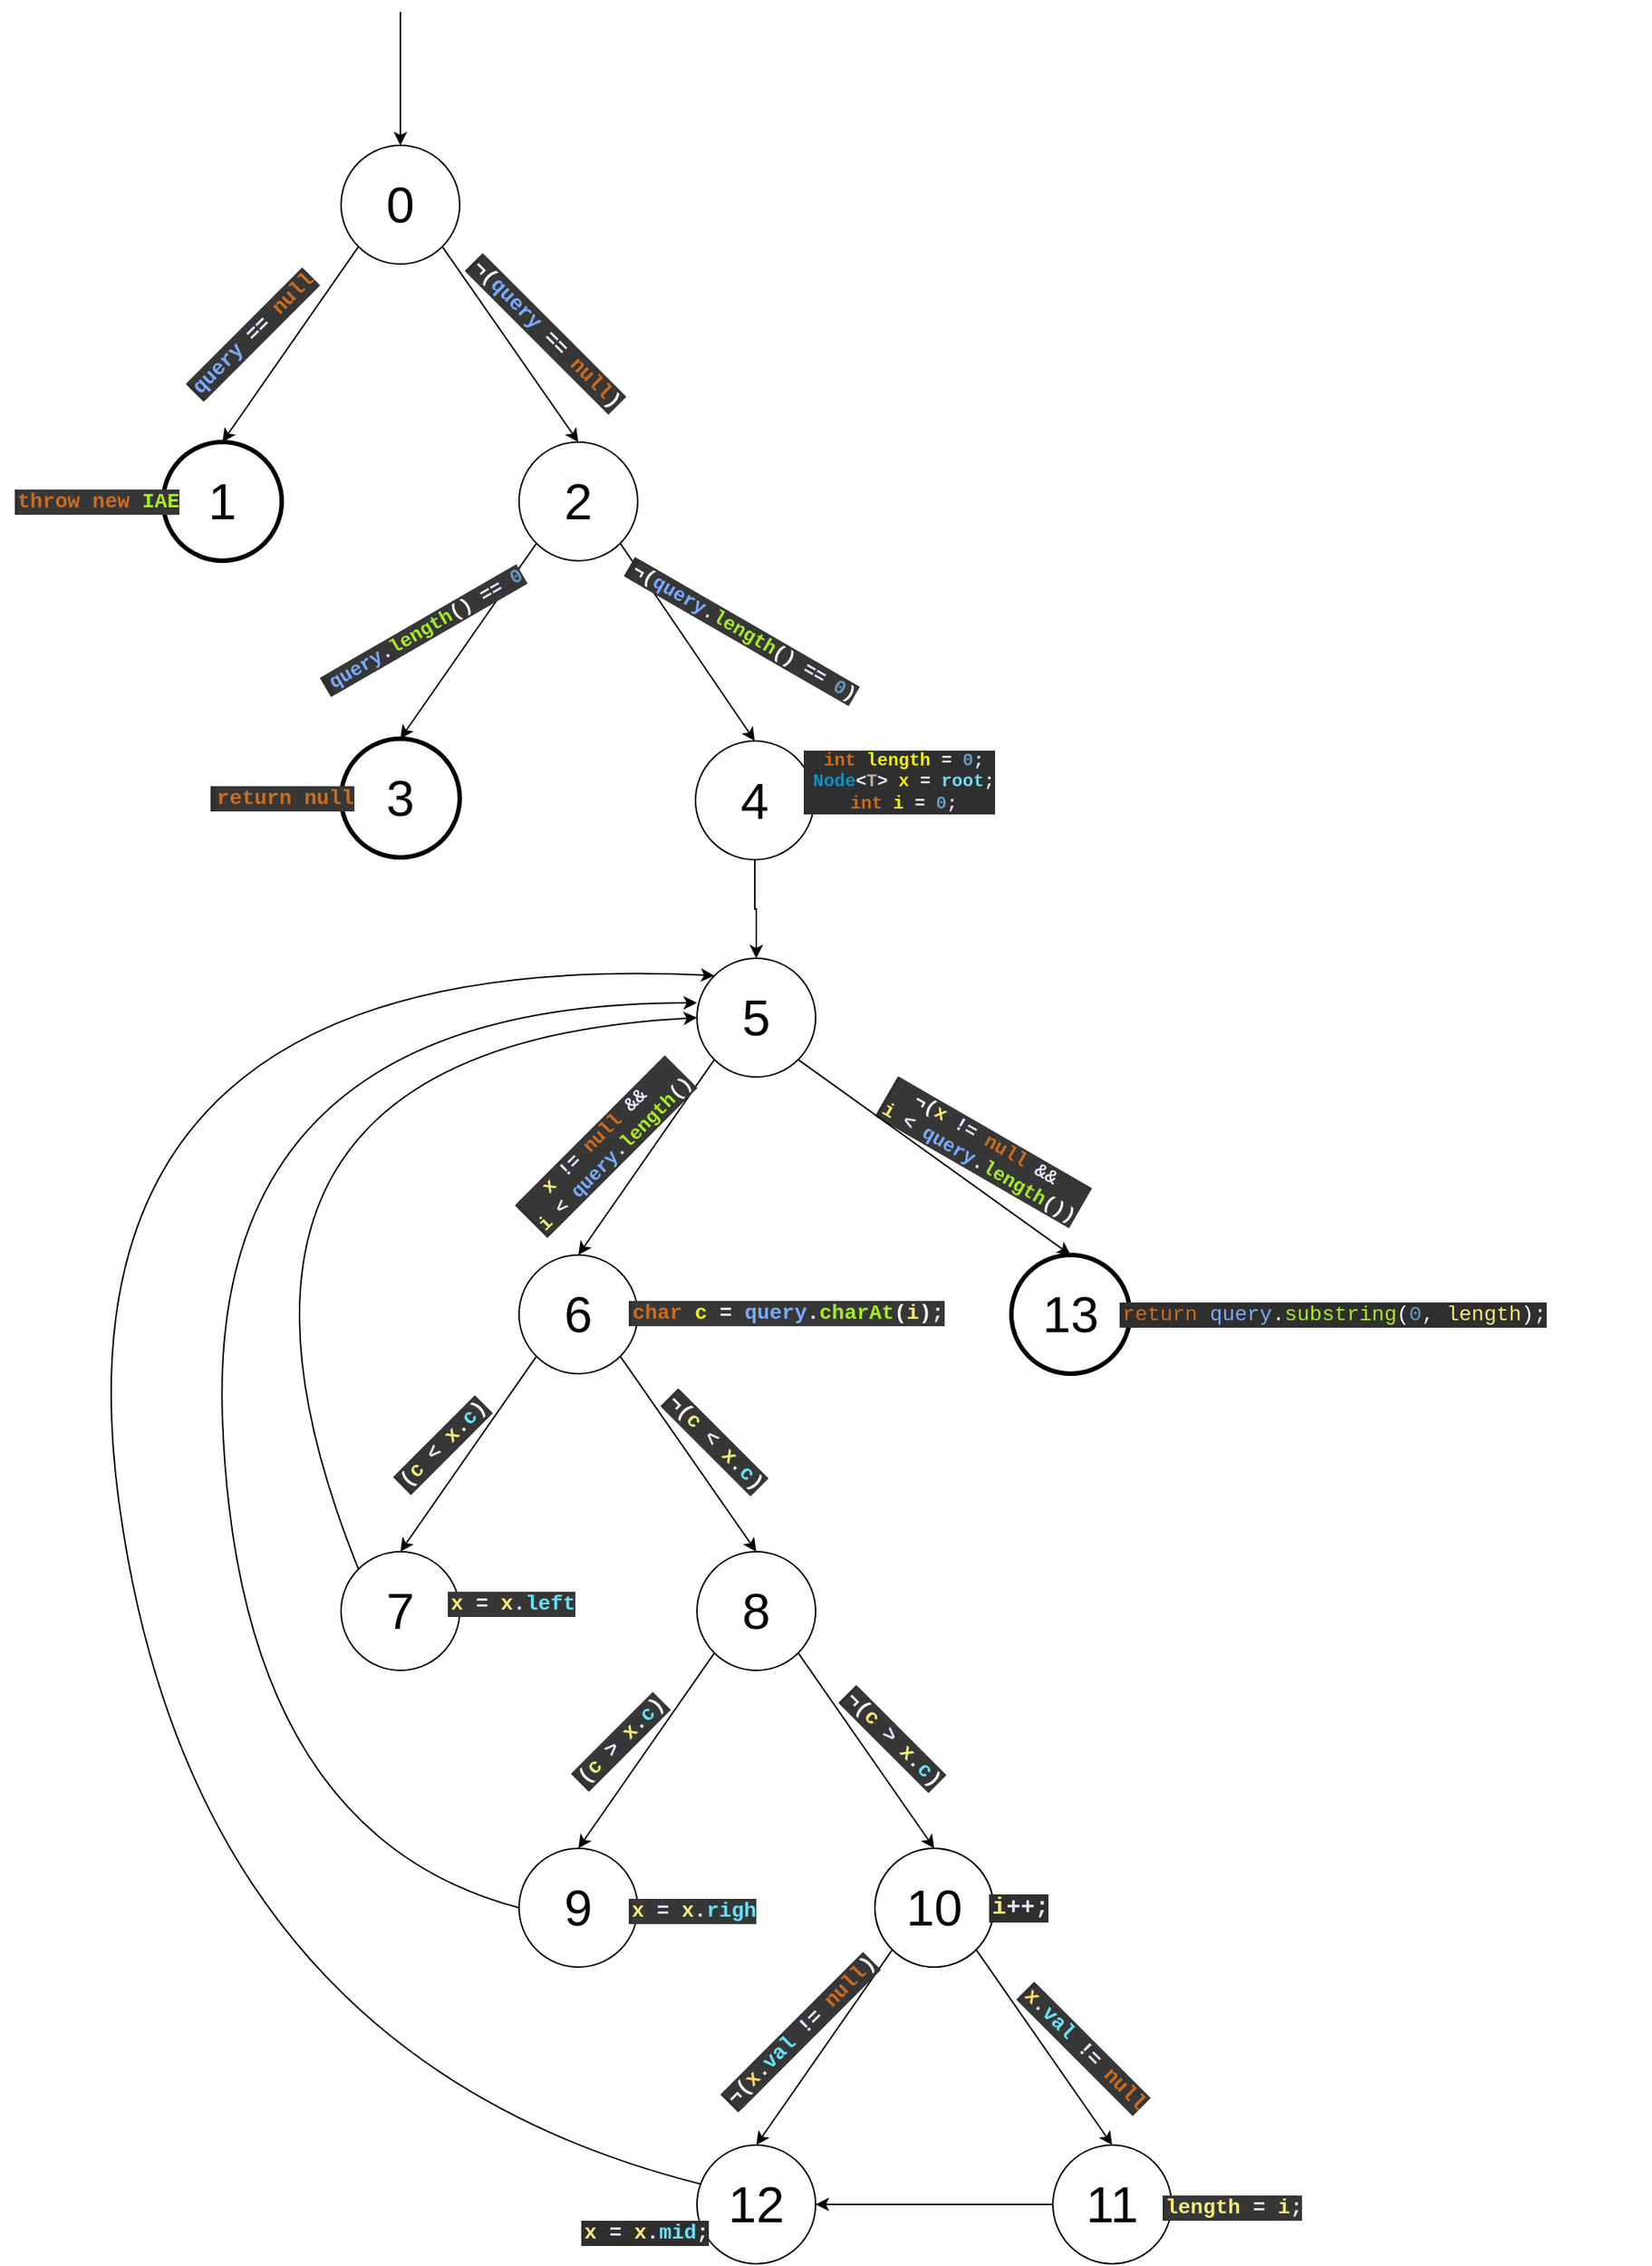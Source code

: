 <mxfile version="21.1.2" type="device">
  <diagram name="Página-1" id="eYYsEfSTQkJZtCJ8P7Vc">
    <mxGraphModel dx="1578" dy="442" grid="1" gridSize="10" guides="1" tooltips="1" connect="1" arrows="1" fold="1" page="1" pageScale="1" pageWidth="827" pageHeight="1169" math="0" shadow="0">
      <root>
        <mxCell id="0" />
        <mxCell id="1" parent="0" />
        <mxCell id="caAI1zu-54LZmz0PbXrQ-1" value="&lt;font style=&quot;font-size: 34px;&quot;&gt;0&lt;/font&gt;" style="ellipse;whiteSpace=wrap;html=1;aspect=fixed;" parent="1" vertex="1">
          <mxGeometry x="-160" y="920" width="80" height="80" as="geometry" />
        </mxCell>
        <mxCell id="caAI1zu-54LZmz0PbXrQ-2" value="1" style="ellipse;whiteSpace=wrap;html=1;aspect=fixed;fontSize=34;strokeWidth=3;" parent="1" vertex="1">
          <mxGeometry x="-280" y="1120" width="80" height="80" as="geometry" />
        </mxCell>
        <mxCell id="caAI1zu-54LZmz0PbXrQ-3" value="2" style="ellipse;whiteSpace=wrap;html=1;aspect=fixed;fontSize=34;" parent="1" vertex="1">
          <mxGeometry x="-40" y="1120" width="80" height="80" as="geometry" />
        </mxCell>
        <mxCell id="caAI1zu-54LZmz0PbXrQ-11" value="" style="endArrow=classic;html=1;rounded=0;entryX=0.5;entryY=0;entryDx=0;entryDy=0;exitX=0;exitY=1;exitDx=0;exitDy=0;fontSize=34;" parent="1" source="caAI1zu-54LZmz0PbXrQ-1" target="caAI1zu-54LZmz0PbXrQ-2" edge="1">
          <mxGeometry width="50" height="50" relative="1" as="geometry">
            <mxPoint x="242.5" y="1620" as="sourcePoint" />
            <mxPoint x="292.5" y="1570" as="targetPoint" />
          </mxGeometry>
        </mxCell>
        <mxCell id="caAI1zu-54LZmz0PbXrQ-12" value="" style="endArrow=classic;html=1;rounded=0;exitX=1;exitY=1;exitDx=0;exitDy=0;fontSize=34;entryX=0.5;entryY=0;entryDx=0;entryDy=0;" parent="1" source="caAI1zu-54LZmz0PbXrQ-1" target="caAI1zu-54LZmz0PbXrQ-3" edge="1">
          <mxGeometry width="50" height="50" relative="1" as="geometry">
            <mxPoint x="12.5" y="1160" as="sourcePoint" />
            <mxPoint x="-267.5" y="1310" as="targetPoint" />
          </mxGeometry>
        </mxCell>
        <mxCell id="caAI1zu-54LZmz0PbXrQ-25" value="&lt;div style=&quot;background-color: rgb(47, 47, 47); padding: 0px 0px 0px 2px; font-size: 14px;&quot;&gt;&lt;div style=&quot;color: rgb(170, 170, 170); font-family: &amp;quot;Courier New&amp;quot;; font-size: 14px;&quot;&gt;&lt;p style=&quot;background-color: rgb(55, 55, 55); margin: 0px; font-size: 14px;&quot;&gt;&lt;span style=&quot;color: rgb(121, 171, 255); font-size: 14px;&quot;&gt;query&lt;/span&gt;&lt;span style=&quot;color: rgb(217, 232, 247); font-size: 14px;&quot;&gt; &lt;/span&gt;&lt;span style=&quot;color: rgb(230, 230, 250); font-size: 14px;&quot;&gt;==&lt;/span&gt;&lt;span style=&quot;color: rgb(217, 232, 247); font-size: 14px;&quot;&gt; &lt;/span&gt;&lt;span style=&quot;color: rgb(204, 108, 29); font-size: 14px;&quot;&gt;null&lt;/span&gt;&lt;/p&gt;&lt;/div&gt;&lt;/div&gt;" style="text;html=1;align=center;verticalAlign=middle;resizable=0;points=[];autosize=1;strokeColor=none;fillColor=none;fontSize=14;fontColor=#990099;fontStyle=1;rotation=-45;" parent="1" vertex="1">
          <mxGeometry x="-285.5" y="1033" width="130" height="30" as="geometry" />
        </mxCell>
        <mxCell id="caAI1zu-54LZmz0PbXrQ-34" value="&lt;div style=&quot;background-color: rgb(47, 47, 47); padding: 0px 0px 0px 2px; font-size: 13px;&quot;&gt;&lt;div style=&quot;font-family: &amp;quot;Courier New&amp;quot;; font-size: 13px;&quot;&gt;&lt;p style=&quot;background-color: rgb(55, 55, 55); margin: 0px; font-size: 13px;&quot;&gt;&lt;font color=&quot;#ffffff&quot;&gt;¬(&lt;/font&gt;&lt;span style=&quot;color: rgb(243, 236, 121); font-size: 13px;&quot;&gt;x&lt;/span&gt;&lt;span style=&quot;color: rgb(217, 232, 247); font-size: 13px;&quot;&gt; &lt;/span&gt;&lt;span style=&quot;color: rgb(230, 230, 250); font-size: 13px;&quot;&gt;!=&lt;/span&gt;&lt;span style=&quot;color: rgb(217, 232, 247); font-size: 13px;&quot;&gt; &lt;/span&gt;&lt;span style=&quot;color: rgb(204, 108, 29); font-size: 13px;&quot;&gt;null&lt;/span&gt;&lt;span style=&quot;color: rgb(217, 232, 247); font-size: 13px;&quot;&gt; &lt;/span&gt;&lt;span style=&quot;color: rgb(230, 230, 250); font-size: 13px;&quot;&gt;&amp;amp;&amp;amp;&lt;/span&gt;&lt;span style=&quot;color: rgb(217, 232, 247); font-size: 13px;&quot;&gt;&amp;nbsp;&lt;/span&gt;&lt;/p&gt;&lt;p style=&quot;color: rgb(170, 170, 170); background-color: rgb(55, 55, 55); margin: 0px; font-size: 13px;&quot;&gt;&lt;span style=&quot;color: rgb(243, 236, 121); font-size: 13px;&quot;&gt;i&lt;/span&gt;&lt;span style=&quot;color: rgb(217, 232, 247); font-size: 13px;&quot;&gt; &lt;/span&gt;&lt;span style=&quot;color: rgb(230, 230, 250); font-size: 13px;&quot;&gt;&amp;lt;&lt;/span&gt;&lt;span style=&quot;color: rgb(217, 232, 247); font-size: 13px;&quot;&gt; &lt;/span&gt;&lt;span style=&quot;color: rgb(121, 171, 255); font-size: 13px;&quot;&gt;query&lt;/span&gt;&lt;span style=&quot;color: rgb(230, 230, 250); font-size: 13px;&quot;&gt;.&lt;/span&gt;&lt;span style=&quot;color: rgb(167, 236, 33); font-size: 13px;&quot;&gt;length&lt;/span&gt;&lt;span style=&quot;color: rgb(249, 250, 244); font-size: 13px;&quot;&gt;())&lt;/span&gt;&lt;/p&gt;&lt;/div&gt;&lt;/div&gt;" style="text;html=1;align=center;verticalAlign=middle;resizable=0;points=[];autosize=1;strokeColor=none;fillColor=none;fontSize=13;fontColor=#990099;fontStyle=1;rotation=30;" parent="1" vertex="1">
          <mxGeometry x="188" y="1578" width="170" height="40" as="geometry" />
        </mxCell>
        <mxCell id="caAI1zu-54LZmz0PbXrQ-43" value="&lt;div style=&quot;background-color: rgb(47, 47, 47); padding: 0px 0px 0px 2px; font-size: 14px;&quot;&gt;&lt;div style=&quot;font-family: &amp;quot;Courier New&amp;quot;; font-size: 14px;&quot;&gt;&lt;p style=&quot;background-color: rgb(55, 55, 55); margin: 0px; font-size: 14px;&quot;&gt;&lt;font color=&quot;#ffffff&quot; style=&quot;font-size: 14px;&quot;&gt;¬(&lt;/font&gt;&lt;span style=&quot;color: rgb(121, 171, 255); font-size: 14px;&quot;&gt;query&lt;/span&gt;&lt;span style=&quot;color: rgb(217, 232, 247); font-size: 14px;&quot;&gt; &lt;/span&gt;&lt;span style=&quot;color: rgb(230, 230, 250); font-size: 14px;&quot;&gt;==&lt;/span&gt;&lt;span style=&quot;color: rgb(217, 232, 247); font-size: 14px;&quot;&gt; &lt;/span&gt;&lt;span style=&quot;color: rgb(204, 108, 29); font-size: 14px;&quot;&gt;null&lt;/span&gt;&lt;font color=&quot;#ffffff&quot; style=&quot;font-size: 14px;&quot;&gt;)&lt;/font&gt;&lt;/p&gt;&lt;/div&gt;&lt;/div&gt;" style="text;html=1;align=center;verticalAlign=middle;resizable=0;points=[];autosize=1;strokeColor=none;fillColor=none;fontSize=14;fontColor=#990099;fontStyle=1;rotation=45;" parent="1" vertex="1">
          <mxGeometry x="-102.5" y="1031" width="160" height="30" as="geometry" />
        </mxCell>
        <mxCell id="caAI1zu-54LZmz0PbXrQ-45" value="" style="endArrow=classic;html=1;rounded=0;fontSize=34;entryX=0.5;entryY=0;entryDx=0;entryDy=0;" parent="1" target="caAI1zu-54LZmz0PbXrQ-1" edge="1">
          <mxGeometry width="50" height="50" relative="1" as="geometry">
            <mxPoint x="-120" y="830" as="sourcePoint" />
            <mxPoint x="-111" y="883" as="targetPoint" />
          </mxGeometry>
        </mxCell>
        <mxCell id="caAI1zu-54LZmz0PbXrQ-48" value="3" style="ellipse;whiteSpace=wrap;html=1;aspect=fixed;fontSize=34;strokeWidth=3;" parent="1" vertex="1">
          <mxGeometry x="-160" y="1320" width="80" height="80" as="geometry" />
        </mxCell>
        <mxCell id="caAI1zu-54LZmz0PbXrQ-49" value="5" style="ellipse;whiteSpace=wrap;html=1;aspect=fixed;fontSize=34;" parent="1" vertex="1">
          <mxGeometry x="80" y="1468" width="80" height="80" as="geometry" />
        </mxCell>
        <mxCell id="caAI1zu-54LZmz0PbXrQ-50" value="" style="endArrow=classic;html=1;rounded=0;entryX=0.5;entryY=0;entryDx=0;entryDy=0;exitX=0;exitY=1;exitDx=0;exitDy=0;fontSize=34;" parent="1" source="caAI1zu-54LZmz0PbXrQ-3" target="caAI1zu-54LZmz0PbXrQ-48" edge="1">
          <mxGeometry width="50" height="50" relative="1" as="geometry">
            <mxPoint x="-22.5" y="1335" as="sourcePoint" />
            <mxPoint x="442.5" y="1925" as="targetPoint" />
          </mxGeometry>
        </mxCell>
        <mxCell id="caAI1zu-54LZmz0PbXrQ-51" value="" style="endArrow=classic;html=1;rounded=0;exitX=1;exitY=1;exitDx=0;exitDy=0;fontSize=34;entryX=0.5;entryY=0;entryDx=0;entryDy=0;" parent="1" source="caAI1zu-54LZmz0PbXrQ-3" edge="1" target="8Czv-CQ8JKGNoGWyx-Vr-1">
          <mxGeometry width="50" height="50" relative="1" as="geometry">
            <mxPoint x="57.5" y="1335" as="sourcePoint" />
            <mxPoint x="60" y="1300" as="targetPoint" />
          </mxGeometry>
        </mxCell>
        <mxCell id="caAI1zu-54LZmz0PbXrQ-54" value="&lt;div style=&quot;background-color: rgb(47, 47, 47); padding: 0px 0px 0px 2px; font-size: 13px;&quot;&gt;&lt;div style=&quot;color: rgb(170, 170, 170); font-family: &amp;quot;Courier New&amp;quot;; font-size: 13px;&quot;&gt;&lt;div style=&quot;padding: 0px 0px 0px 2px; font-size: 13px;&quot;&gt;&lt;div style=&quot;font-size: 13px;&quot;&gt;&lt;p style=&quot;background-color: rgb(55, 55, 55); margin: 0px; font-size: 13px;&quot;&gt;&lt;span style=&quot;color: rgb(121, 171, 255); font-size: 13px;&quot;&gt;query&lt;/span&gt;&lt;span style=&quot;color: rgb(230, 230, 250); font-size: 13px;&quot;&gt;.&lt;/span&gt;&lt;span style=&quot;color: rgb(167, 236, 33); font-size: 13px;&quot;&gt;length&lt;/span&gt;&lt;span style=&quot;color: rgb(249, 250, 244); font-size: 13px;&quot;&gt;()&lt;/span&gt;&lt;span style=&quot;color: rgb(217, 232, 247); font-size: 13px;&quot;&gt; &lt;/span&gt;&lt;span style=&quot;color: rgb(230, 230, 250); font-size: 13px;&quot;&gt;==&lt;/span&gt;&lt;span style=&quot;color: rgb(217, 232, 247); font-size: 13px;&quot;&gt; &lt;/span&gt;&lt;span style=&quot;color: rgb(104, 151, 187); font-size: 13px;&quot;&gt;0&lt;/span&gt;&lt;/p&gt;&lt;/div&gt;&lt;/div&gt;&lt;/div&gt;&lt;/div&gt;" style="text;html=1;align=center;verticalAlign=middle;resizable=0;points=[];autosize=1;strokeColor=none;fillColor=none;fontSize=13;fontColor=#990099;fontStyle=1;rotation=-30;" parent="1" vertex="1">
          <mxGeometry x="-195" y="1232" width="180" height="30" as="geometry" />
        </mxCell>
        <mxCell id="caAI1zu-54LZmz0PbXrQ-56" value="&lt;div style=&quot;background-color: rgb(47, 47, 47); padding: 0px 0px 0px 2px; font-size: 13px;&quot;&gt;&lt;div style=&quot;font-family: &amp;quot;Courier New&amp;quot;; font-size: 13px;&quot;&gt;&lt;div style=&quot;padding: 0px 0px 0px 2px; font-size: 13px;&quot;&gt;&lt;div style=&quot;font-size: 13px;&quot;&gt;&lt;p style=&quot;background-color: rgb(55, 55, 55); margin: 0px; font-size: 13px;&quot;&gt;&lt;font color=&quot;#ffffff&quot;&gt;¬(&lt;/font&gt;&lt;span style=&quot;color: rgb(121, 171, 255); font-size: 13px;&quot;&gt;query&lt;/span&gt;&lt;span style=&quot;color: rgb(230, 230, 250); font-size: 13px;&quot;&gt;.&lt;/span&gt;&lt;span style=&quot;color: rgb(167, 236, 33); font-size: 13px;&quot;&gt;length&lt;/span&gt;&lt;span style=&quot;color: rgb(249, 250, 244); font-size: 13px;&quot;&gt;()&lt;/span&gt;&lt;span style=&quot;color: rgb(217, 232, 247); font-size: 13px;&quot;&gt; &lt;/span&gt;&lt;span style=&quot;color: rgb(230, 230, 250); font-size: 13px;&quot;&gt;==&lt;/span&gt;&lt;span style=&quot;color: rgb(217, 232, 247); font-size: 13px;&quot;&gt; &lt;/span&gt;&lt;span style=&quot;color: rgb(104, 151, 187); font-size: 13px;&quot;&gt;0&lt;/span&gt;&lt;span style=&quot;font-size: 13px;&quot;&gt;&lt;font color=&quot;#ffffff&quot;&gt;)&lt;/font&gt;&lt;/span&gt;&lt;/p&gt;&lt;/div&gt;&lt;/div&gt;&lt;/div&gt;&lt;/div&gt;" style="text;html=1;align=center;verticalAlign=middle;resizable=0;points=[];autosize=1;strokeColor=none;fillColor=none;fontSize=13;fontColor=#990099;fontStyle=1;rotation=30;" parent="1" vertex="1">
          <mxGeometry x="10" y="1232" width="200" height="30" as="geometry" />
        </mxCell>
        <mxCell id="caAI1zu-54LZmz0PbXrQ-24" value="&lt;div style=&quot;background-color: rgb(47, 47, 47); padding: 0px 0px 0px 2px; font-size: 14px;&quot;&gt;&lt;div style=&quot;font-family: &amp;quot;Courier New&amp;quot;; font-size: 14px;&quot;&gt;&lt;p style=&quot;background-color: rgb(55, 55, 55); margin: 0px; font-size: 14px;&quot;&gt;&lt;span style=&quot;color: rgb(204, 108, 29); font-size: 14px;&quot;&gt;throw new &lt;/span&gt;&lt;font color=&quot;#a7ec21&quot; style=&quot;font-size: 14px;&quot;&gt;IAE&lt;/font&gt;&lt;/p&gt;&lt;/div&gt;&lt;/div&gt;" style="text;html=1;align=center;verticalAlign=middle;resizable=0;points=[];autosize=1;strokeColor=none;fillColor=none;fontSize=14;fontStyle=1" parent="1" vertex="1">
          <mxGeometry x="-390" y="1145" width="130" height="30" as="geometry" />
        </mxCell>
        <mxCell id="caAI1zu-54LZmz0PbXrQ-59" value="6" style="ellipse;whiteSpace=wrap;html=1;aspect=fixed;fontSize=34;strokeWidth=1;" parent="1" vertex="1">
          <mxGeometry x="-40" y="1668" width="80" height="80" as="geometry" />
        </mxCell>
        <mxCell id="caAI1zu-54LZmz0PbXrQ-60" value="13" style="ellipse;whiteSpace=wrap;html=1;aspect=fixed;fontSize=34;strokeWidth=3;" parent="1" vertex="1">
          <mxGeometry x="292" y="1668" width="80" height="80" as="geometry" />
        </mxCell>
        <mxCell id="caAI1zu-54LZmz0PbXrQ-61" value="" style="endArrow=classic;html=1;rounded=0;entryX=0.5;entryY=0;entryDx=0;entryDy=0;fontSize=34;exitX=0;exitY=1;exitDx=0;exitDy=0;" parent="1" source="caAI1zu-54LZmz0PbXrQ-49" target="caAI1zu-54LZmz0PbXrQ-59" edge="1">
          <mxGeometry width="50" height="50" relative="1" as="geometry">
            <mxPoint x="70" y="1528" as="sourcePoint" />
            <mxPoint x="562.5" y="2273" as="targetPoint" />
          </mxGeometry>
        </mxCell>
        <mxCell id="caAI1zu-54LZmz0PbXrQ-62" value="" style="endArrow=classic;html=1;rounded=0;fontSize=34;entryX=0.5;entryY=0;entryDx=0;entryDy=0;exitX=1;exitY=1;exitDx=0;exitDy=0;" parent="1" source="caAI1zu-54LZmz0PbXrQ-49" target="caAI1zu-54LZmz0PbXrQ-60" edge="1">
          <mxGeometry width="50" height="50" relative="1" as="geometry">
            <mxPoint x="148" y="1568" as="sourcePoint" />
            <mxPoint x="2.5" y="2013" as="targetPoint" />
          </mxGeometry>
        </mxCell>
        <mxCell id="caAI1zu-54LZmz0PbXrQ-42" value="&lt;div style=&quot;background-color: rgb(47, 47, 47); padding: 0px 0px 0px 2px; font-size: 14px;&quot;&gt;&lt;div style=&quot;color: rgb(170, 170, 170); background-color: rgb(47, 47, 47); font-family: &amp;quot;Courier New&amp;quot;; font-size: 14px;&quot;&gt;&lt;p style=&quot;margin: 0px; font-size: 14px;&quot;&gt;&lt;span style=&quot;font-size: 14px; color: rgb(204, 108, 29);&quot;&gt;return&lt;/span&gt;&lt;span style=&quot;font-size: 14px; color: rgb(217, 232, 247);&quot;&gt; &lt;/span&gt;&lt;span style=&quot;font-size: 14px; color: rgb(121, 171, 255);&quot;&gt;query&lt;/span&gt;&lt;span style=&quot;font-size: 14px; color: rgb(230, 230, 250);&quot;&gt;.&lt;/span&gt;&lt;span style=&quot;font-size: 14px; color: rgb(167, 236, 33);&quot;&gt;substring&lt;/span&gt;&lt;span style=&quot;font-size: 14px; color: rgb(249, 250, 244);&quot;&gt;(&lt;/span&gt;&lt;span style=&quot;font-size: 14px; color: rgb(104, 151, 187);&quot;&gt;0&lt;/span&gt;&lt;span style=&quot;font-size: 14px; color: rgb(230, 230, 250);&quot;&gt;,&lt;/span&gt;&lt;span style=&quot;font-size: 14px; color: rgb(217, 232, 247);&quot;&gt; &lt;/span&gt;&lt;span style=&quot;font-size: 14px; color: rgb(243, 236, 121);&quot;&gt;length&lt;/span&gt;&lt;span style=&quot;font-size: 14px; color: rgb(249, 250, 244);&quot;&gt;)&lt;/span&gt;&lt;span style=&quot;font-size: 14px; color: rgb(230, 230, 250);&quot;&gt;;&lt;/span&gt;&lt;br style=&quot;font-size: 14px;&quot;&gt;&lt;/p&gt;&lt;/div&gt;&lt;/div&gt;" style="text;whiteSpace=wrap;html=1;fontSize=14;fontColor=#000000;" parent="1" vertex="1">
          <mxGeometry x="363" y="1693" width="360" height="30" as="geometry" />
        </mxCell>
        <mxCell id="caAI1zu-54LZmz0PbXrQ-65" value="7" style="ellipse;whiteSpace=wrap;html=1;aspect=fixed;fontSize=34;strokeWidth=1;" parent="1" vertex="1">
          <mxGeometry x="-160" y="1868" width="80" height="80" as="geometry" />
        </mxCell>
        <mxCell id="caAI1zu-54LZmz0PbXrQ-66" value="8" style="ellipse;whiteSpace=wrap;html=1;aspect=fixed;fontSize=34;strokeWidth=1;" parent="1" vertex="1">
          <mxGeometry x="80" y="1868" width="80" height="80" as="geometry" />
        </mxCell>
        <mxCell id="caAI1zu-54LZmz0PbXrQ-67" value="" style="endArrow=classic;html=1;rounded=0;entryX=0.5;entryY=0;entryDx=0;entryDy=0;fontSize=34;exitX=0;exitY=1;exitDx=0;exitDy=0;" parent="1" source="caAI1zu-54LZmz0PbXrQ-59" target="caAI1zu-54LZmz0PbXrQ-65" edge="1">
          <mxGeometry width="50" height="50" relative="1" as="geometry">
            <mxPoint x="-50" y="1728" as="sourcePoint" />
            <mxPoint x="442.5" y="2473" as="targetPoint" />
          </mxGeometry>
        </mxCell>
        <mxCell id="caAI1zu-54LZmz0PbXrQ-68" value="" style="endArrow=classic;html=1;rounded=0;fontSize=34;entryX=0.5;entryY=0;entryDx=0;entryDy=0;exitX=1;exitY=1;exitDx=0;exitDy=0;" parent="1" source="caAI1zu-54LZmz0PbXrQ-59" target="caAI1zu-54LZmz0PbXrQ-66" edge="1">
          <mxGeometry width="50" height="50" relative="1" as="geometry">
            <mxPoint x="90" y="1728" as="sourcePoint" />
            <mxPoint x="-117.5" y="2213" as="targetPoint" />
          </mxGeometry>
        </mxCell>
        <mxCell id="caAI1zu-54LZmz0PbXrQ-69" value="&lt;div style=&quot;background-color: rgb(47, 47, 47); padding: 0px 0px 0px 2px; font-size: 14px;&quot;&gt;&lt;div style=&quot;background-color: rgb(47, 47, 47); font-family: &amp;quot;Courier New&amp;quot;; font-size: 14px;&quot;&gt;&lt;p style=&quot;background-color: rgb(55, 55, 55); margin: 0px; font-size: 14px;&quot;&gt;&lt;span style=&quot;font-size: 14px;&quot;&gt;&lt;/span&gt;&lt;font color=&quot;#ffffff&quot;&gt;¬&lt;/font&gt;&lt;span style=&quot;color: rgb(249, 250, 244); font-size: 14px;&quot;&gt;(&lt;/span&gt;&lt;span style=&quot;color: rgb(243, 236, 121); font-size: 14px;&quot;&gt;c&lt;/span&gt;&lt;span style=&quot;color: rgb(217, 232, 247); font-size: 14px;&quot;&gt; &lt;/span&gt;&lt;span style=&quot;color: rgb(230, 230, 250); font-size: 14px;&quot;&gt;&amp;lt;&lt;/span&gt;&lt;span style=&quot;color: rgb(217, 232, 247); font-size: 14px;&quot;&gt; &lt;/span&gt;&lt;span style=&quot;color: rgb(243, 236, 121); font-size: 14px;&quot;&gt;x&lt;/span&gt;&lt;span style=&quot;color: rgb(230, 230, 250); font-size: 14px;&quot;&gt;.&lt;/span&gt;&lt;span style=&quot;color: rgb(102, 225, 248); font-size: 14px;&quot;&gt;c&lt;/span&gt;&lt;span style=&quot;color: rgb(249, 250, 244); font-size: 14px;&quot;&gt;)&lt;/span&gt;&lt;/p&gt;&lt;/div&gt;&lt;/div&gt;" style="text;whiteSpace=wrap;html=1;fontSize=14;fontColor=#000000;fontStyle=1;rotation=45;" parent="1" vertex="1">
          <mxGeometry x="46" y="1781" width="95" height="31.16" as="geometry" />
        </mxCell>
        <mxCell id="caAI1zu-54LZmz0PbXrQ-71" value="&lt;div style=&quot;background-color: rgb(47, 47, 47); padding: 0px 0px 0px 2px; font-size: 14px;&quot;&gt;&lt;div style=&quot;color: rgb(170, 170, 170); background-color: rgb(47, 47, 47); font-family: &amp;quot;Courier New&amp;quot;; font-size: 14px;&quot;&gt;&lt;p style=&quot;background-color: rgb(55, 55, 55); margin: 0px; font-size: 14px;&quot;&gt;&lt;span style=&quot;color: rgb(217, 232, 247); font-size: 14px;&quot;&gt;&lt;/span&gt;&lt;span style=&quot;color: rgb(249, 250, 244); font-size: 14px;&quot;&gt;(&lt;/span&gt;&lt;span style=&quot;color: rgb(243, 236, 121); font-size: 14px;&quot;&gt;c&lt;/span&gt;&lt;span style=&quot;color: rgb(217, 232, 247); font-size: 14px;&quot;&gt; &lt;/span&gt;&lt;span style=&quot;color: rgb(230, 230, 250); font-size: 14px;&quot;&gt;&amp;lt;&lt;/span&gt;&lt;span style=&quot;color: rgb(217, 232, 247); font-size: 14px;&quot;&gt; &lt;/span&gt;&lt;span style=&quot;color: rgb(243, 236, 121); font-size: 14px;&quot;&gt;x&lt;/span&gt;&lt;span style=&quot;color: rgb(230, 230, 250); font-size: 14px;&quot;&gt;.&lt;/span&gt;&lt;span style=&quot;color: rgb(102, 225, 248); font-size: 14px;&quot;&gt;c&lt;/span&gt;&lt;span style=&quot;color: rgb(249, 250, 244); font-size: 14px;&quot;&gt;)&lt;/span&gt;&lt;/p&gt;&lt;/div&gt;&lt;/div&gt;" style="text;whiteSpace=wrap;html=1;fontSize=14;fontColor=#000000;fontStyle=1;rotation=-45;" parent="1" vertex="1">
          <mxGeometry x="-134.47" y="1776.13" width="95" height="31.16" as="geometry" />
        </mxCell>
        <mxCell id="caAI1zu-54LZmz0PbXrQ-72" value="" style="curved=1;endArrow=classic;html=1;rounded=0;entryX=0;entryY=0.5;entryDx=0;entryDy=0;exitX=0;exitY=0;exitDx=0;exitDy=0;" parent="1" source="caAI1zu-54LZmz0PbXrQ-65" target="caAI1zu-54LZmz0PbXrQ-49" edge="1">
          <mxGeometry width="50" height="50" relative="1" as="geometry">
            <mxPoint x="-210" y="1798" as="sourcePoint" />
            <mxPoint x="-160" y="1748" as="targetPoint" />
            <Array as="points">
              <mxPoint x="-290" y="1528" />
            </Array>
          </mxGeometry>
        </mxCell>
        <mxCell id="caAI1zu-54LZmz0PbXrQ-75" value="9" style="ellipse;whiteSpace=wrap;html=1;aspect=fixed;fontSize=34;strokeWidth=1;" parent="1" vertex="1">
          <mxGeometry x="-40" y="2068" width="80" height="80" as="geometry" />
        </mxCell>
        <mxCell id="caAI1zu-54LZmz0PbXrQ-76" value="7" style="ellipse;whiteSpace=wrap;html=1;aspect=fixed;fontSize=34;strokeWidth=1;" parent="1" vertex="1">
          <mxGeometry x="200" y="2068" width="80" height="80" as="geometry" />
        </mxCell>
        <mxCell id="caAI1zu-54LZmz0PbXrQ-77" value="" style="endArrow=classic;html=1;rounded=0;entryX=0.5;entryY=0;entryDx=0;entryDy=0;fontSize=34;exitX=0;exitY=1;exitDx=0;exitDy=0;" parent="1" target="caAI1zu-54LZmz0PbXrQ-75" edge="1">
          <mxGeometry width="50" height="50" relative="1" as="geometry">
            <mxPoint x="91.716" y="1936.284" as="sourcePoint" />
            <mxPoint x="562.5" y="2673" as="targetPoint" />
          </mxGeometry>
        </mxCell>
        <mxCell id="caAI1zu-54LZmz0PbXrQ-78" value="" style="endArrow=classic;html=1;rounded=0;fontSize=34;entryX=0.5;entryY=0;entryDx=0;entryDy=0;exitX=1;exitY=1;exitDx=0;exitDy=0;" parent="1" target="caAI1zu-54LZmz0PbXrQ-76" edge="1">
          <mxGeometry width="50" height="50" relative="1" as="geometry">
            <mxPoint x="148.284" y="1936.284" as="sourcePoint" />
            <mxPoint x="2.5" y="2413" as="targetPoint" />
          </mxGeometry>
        </mxCell>
        <mxCell id="caAI1zu-54LZmz0PbXrQ-79" value="&lt;div style=&quot;background-color: rgb(47, 47, 47); padding: 0px 0px 0px 2px; font-size: 14px;&quot;&gt;&lt;div style=&quot;background-color: rgb(47, 47, 47); font-family: &amp;quot;Courier New&amp;quot;; font-size: 14px;&quot;&gt;&lt;p style=&quot;background-color: rgb(55, 55, 55); margin: 0px; font-size: 14px;&quot;&gt;&lt;span style=&quot;font-size: 14px;&quot;&gt;&lt;/span&gt;&lt;font color=&quot;#ffffff&quot;&gt;¬&lt;/font&gt;&lt;span style=&quot;color: rgb(249, 250, 244); font-size: 14px;&quot;&gt;(&lt;/span&gt;&lt;span style=&quot;color: rgb(243, 236, 121); font-size: 14px;&quot;&gt;c&lt;/span&gt;&lt;span style=&quot;color: rgb(217, 232, 247); font-size: 14px;&quot;&gt;&amp;nbsp;&lt;/span&gt;&lt;span style=&quot;font-size: 14px;&quot;&gt;&lt;font color=&quot;#e6e6fa&quot;&gt;&amp;gt;&lt;/font&gt;&lt;/span&gt;&lt;span style=&quot;color: rgb(217, 232, 247); font-size: 14px;&quot;&gt;&amp;nbsp;&lt;/span&gt;&lt;span style=&quot;color: rgb(243, 236, 121); font-size: 14px;&quot;&gt;x&lt;/span&gt;&lt;span style=&quot;color: rgb(230, 230, 250); font-size: 14px;&quot;&gt;.&lt;/span&gt;&lt;span style=&quot;color: rgb(102, 225, 248); font-size: 14px;&quot;&gt;c&lt;/span&gt;&lt;span style=&quot;color: rgb(249, 250, 244); font-size: 14px;&quot;&gt;)&lt;/span&gt;&lt;/p&gt;&lt;/div&gt;&lt;/div&gt;" style="text;whiteSpace=wrap;html=1;fontSize=14;fontColor=#000000;fontStyle=1;rotation=45;" parent="1" vertex="1">
          <mxGeometry x="166" y="1981" width="95" height="31.16" as="geometry" />
        </mxCell>
        <mxCell id="caAI1zu-54LZmz0PbXrQ-80" value="&lt;div style=&quot;background-color: rgb(47, 47, 47); padding: 0px 0px 0px 2px; font-size: 14px;&quot;&gt;&lt;div style=&quot;background-color: rgb(47, 47, 47); font-family: &amp;quot;Courier New&amp;quot;; font-size: 14px;&quot;&gt;&lt;p style=&quot;background-color: rgb(55, 55, 55); margin: 0px; font-size: 14px;&quot;&gt;&lt;span style=&quot;color: rgb(217, 232, 247); font-size: 14px;&quot;&gt;&lt;/span&gt;&lt;span style=&quot;color: rgb(249, 250, 244); font-size: 14px;&quot;&gt;(&lt;/span&gt;&lt;span style=&quot;color: rgb(243, 236, 121); font-size: 14px;&quot;&gt;c&lt;/span&gt;&lt;span style=&quot;color: rgb(217, 232, 247); font-size: 14px;&quot;&gt;&amp;nbsp;&lt;/span&gt;&lt;span style=&quot;font-size: 14px;&quot;&gt;&lt;font color=&quot;#e6e6fa&quot;&gt;&amp;gt;&lt;/font&gt;&lt;/span&gt;&lt;span style=&quot;color: rgb(217, 232, 247); font-size: 14px;&quot;&gt;&amp;nbsp;&lt;/span&gt;&lt;span style=&quot;color: rgb(243, 236, 121); font-size: 14px;&quot;&gt;x&lt;/span&gt;&lt;span style=&quot;color: rgb(230, 230, 250); font-size: 14px;&quot;&gt;.&lt;/span&gt;&lt;span style=&quot;color: rgb(102, 225, 248); font-size: 14px;&quot;&gt;c&lt;/span&gt;&lt;span style=&quot;color: rgb(249, 250, 244); font-size: 14px;&quot;&gt;)&lt;/span&gt;&lt;/p&gt;&lt;/div&gt;&lt;/div&gt;" style="text;whiteSpace=wrap;html=1;fontSize=14;fontColor=#000000;fontStyle=1;rotation=-45;" parent="1" vertex="1">
          <mxGeometry x="-14.47" y="1976.13" width="95" height="31.16" as="geometry" />
        </mxCell>
        <mxCell id="caAI1zu-54LZmz0PbXrQ-81" value="" style="curved=1;endArrow=classic;html=1;rounded=0;exitX=0;exitY=0.5;exitDx=0;exitDy=0;" parent="1" source="caAI1zu-54LZmz0PbXrQ-75" edge="1">
          <mxGeometry width="50" height="50" relative="1" as="geometry">
            <mxPoint x="-90" y="1998" as="sourcePoint" />
            <mxPoint x="80" y="1498" as="targetPoint" />
            <Array as="points">
              <mxPoint x="-230" y="2058" />
              <mxPoint x="-250" y="1498" />
            </Array>
          </mxGeometry>
        </mxCell>
        <mxCell id="caAI1zu-54LZmz0PbXrQ-36" value="&lt;div style=&quot;background-color: rgb(47, 47, 47); padding: 0px 0px 0px 2px; font-size: 14px;&quot;&gt;&lt;div style=&quot;color: rgb(170, 170, 170); background-color: rgb(47, 47, 47); font-family: &amp;quot;Courier New&amp;quot;; font-size: 14px;&quot;&gt;&lt;p style=&quot;background-color: rgb(55, 55, 55); margin: 0px; font-size: 14px;&quot;&gt;&lt;span style=&quot;color: rgb(217, 232, 247); font-size: 14px;&quot;&gt;&lt;/span&gt;&lt;span style=&quot;color: rgb(243, 236, 121); font-size: 14px;&quot;&gt;x&lt;/span&gt;&lt;span style=&quot;color: rgb(217, 232, 247); font-size: 14px;&quot;&gt; &lt;/span&gt;&lt;span style=&quot;color: rgb(230, 230, 250); font-size: 14px;&quot;&gt;=&lt;/span&gt;&lt;span style=&quot;color: rgb(217, 232, 247); font-size: 14px;&quot;&gt; &lt;/span&gt;&lt;span style=&quot;color: rgb(243, 236, 121); font-size: 14px;&quot;&gt;x&lt;/span&gt;&lt;span style=&quot;color: rgb(230, 230, 250); font-size: 14px;&quot;&gt;.&lt;/span&gt;&lt;span style=&quot;color: rgb(102, 225, 248); font-size: 14px;&quot;&gt;left&lt;/span&gt;&lt;/p&gt;&lt;/div&gt;&lt;/div&gt;" style="text;whiteSpace=wrap;html=1;fontSize=14;fontColor=#000000;fontStyle=1;rotation=0;" parent="1" vertex="1">
          <mxGeometry x="-90" y="1888" width="130" height="40" as="geometry" />
        </mxCell>
        <mxCell id="caAI1zu-54LZmz0PbXrQ-37" value="&lt;div style=&quot;background-color: rgb(47, 47, 47); padding: 0px 0px 0px 2px; font-size: 14px;&quot;&gt;&lt;div style=&quot;color: rgb(170, 170, 170); background-color: rgb(47, 47, 47); font-family: &amp;quot;Courier New&amp;quot;; font-size: 14px;&quot;&gt;&lt;p style=&quot;background-color: rgb(55, 55, 55); margin: 0px; font-size: 14px;&quot;&gt;&lt;span style=&quot;color: rgb(249, 250, 244); font-size: 14px;&quot;&gt;&lt;/span&gt;&lt;span style=&quot;color: rgb(243, 236, 121); font-size: 14px;&quot;&gt;x&lt;/span&gt;&lt;span style=&quot;color: rgb(217, 232, 247); font-size: 14px;&quot;&gt; &lt;/span&gt;&lt;span style=&quot;color: rgb(230, 230, 250); font-size: 14px;&quot;&gt;=&lt;/span&gt;&lt;span style=&quot;color: rgb(217, 232, 247); font-size: 14px;&quot;&gt; &lt;/span&gt;&lt;span style=&quot;color: rgb(243, 236, 121); font-size: 14px;&quot;&gt;x&lt;/span&gt;&lt;span style=&quot;color: rgb(230, 230, 250); font-size: 14px;&quot;&gt;.&lt;/span&gt;&lt;span style=&quot;color: rgb(102, 225, 248); font-size: 14px;&quot;&gt;righ&lt;/span&gt;&lt;/p&gt;&lt;/div&gt;&lt;/div&gt;" style="text;whiteSpace=wrap;html=1;fontSize=14;fontColor=#000000;fontStyle=1" parent="1" vertex="1">
          <mxGeometry x="31.5" y="2095" width="130" height="40" as="geometry" />
        </mxCell>
        <mxCell id="caAI1zu-54LZmz0PbXrQ-91" value="10" style="ellipse;whiteSpace=wrap;html=1;aspect=fixed;fontSize=34;strokeWidth=1;" parent="1" vertex="1">
          <mxGeometry x="200" y="2068" width="80" height="80" as="geometry" />
        </mxCell>
        <mxCell id="caAI1zu-54LZmz0PbXrQ-93" value="12" style="ellipse;whiteSpace=wrap;html=1;aspect=fixed;fontSize=34;strokeWidth=1;" parent="1" vertex="1">
          <mxGeometry x="80" y="2268" width="80" height="80" as="geometry" />
        </mxCell>
        <mxCell id="caAI1zu-54LZmz0PbXrQ-101" style="edgeStyle=orthogonalEdgeStyle;rounded=0;orthogonalLoop=1;jettySize=auto;html=1;exitX=0;exitY=0.5;exitDx=0;exitDy=0;entryX=1;entryY=0.5;entryDx=0;entryDy=0;" parent="1" source="caAI1zu-54LZmz0PbXrQ-94" target="caAI1zu-54LZmz0PbXrQ-93" edge="1">
          <mxGeometry relative="1" as="geometry" />
        </mxCell>
        <mxCell id="caAI1zu-54LZmz0PbXrQ-94" value="11" style="ellipse;whiteSpace=wrap;html=1;aspect=fixed;fontSize=34;strokeWidth=1;" parent="1" vertex="1">
          <mxGeometry x="320" y="2268" width="80" height="80" as="geometry" />
        </mxCell>
        <mxCell id="caAI1zu-54LZmz0PbXrQ-95" value="" style="endArrow=classic;html=1;rounded=0;entryX=0.5;entryY=0;entryDx=0;entryDy=0;fontSize=34;exitX=0;exitY=1;exitDx=0;exitDy=0;" parent="1" source="caAI1zu-54LZmz0PbXrQ-91" target="caAI1zu-54LZmz0PbXrQ-93" edge="1">
          <mxGeometry width="50" height="50" relative="1" as="geometry">
            <mxPoint x="190" y="2128" as="sourcePoint" />
            <mxPoint x="682.5" y="2873" as="targetPoint" />
          </mxGeometry>
        </mxCell>
        <mxCell id="caAI1zu-54LZmz0PbXrQ-96" value="" style="endArrow=classic;html=1;rounded=0;fontSize=34;entryX=0.5;entryY=0;entryDx=0;entryDy=0;exitX=1;exitY=1;exitDx=0;exitDy=0;" parent="1" source="caAI1zu-54LZmz0PbXrQ-91" target="caAI1zu-54LZmz0PbXrQ-94" edge="1">
          <mxGeometry width="50" height="50" relative="1" as="geometry">
            <mxPoint x="330" y="2128" as="sourcePoint" />
            <mxPoint x="122.5" y="2613" as="targetPoint" />
          </mxGeometry>
        </mxCell>
        <mxCell id="caAI1zu-54LZmz0PbXrQ-97" value="&lt;div style=&quot;background-color: rgb(47, 47, 47); padding: 0px 0px 0px 2px; font-size: 14px;&quot;&gt;&lt;div style=&quot;background-color: rgb(47, 47, 47); font-family: &amp;quot;Courier New&amp;quot;; font-size: 14px;&quot;&gt;&lt;p style=&quot;background-color: rgb(55, 55, 55); margin: 0px; font-size: 14px;&quot;&gt;&lt;span style=&quot;font-size: 14px;&quot;&gt;&lt;/span&gt;&lt;font color=&quot;#ffd966&quot; style=&quot;font-size: 14px;&quot;&gt;x&lt;/font&gt;&lt;span style=&quot;border-color: var(--border-color); font-size: 14px; color: rgb(230, 230, 250);&quot;&gt;.&lt;/span&gt;&lt;span style=&quot;border-color: var(--border-color); font-size: 14px; color: rgb(102, 225, 248);&quot;&gt;val&lt;/span&gt;&lt;span style=&quot;border-color: var(--border-color); font-size: 14px; color: rgb(217, 232, 247);&quot;&gt;&amp;nbsp;&lt;/span&gt;&lt;span style=&quot;border-color: var(--border-color); font-size: 14px; color: rgb(230, 230, 250);&quot;&gt;!=&lt;/span&gt;&lt;span style=&quot;border-color: var(--border-color); font-size: 14px; color: rgb(217, 232, 247);&quot;&gt;&amp;nbsp;&lt;/span&gt;&lt;span style=&quot;border-color: var(--border-color); font-size: 14px; color: rgb(204, 108, 29);&quot;&gt;null&lt;/span&gt;&lt;/p&gt;&lt;/div&gt;&lt;/div&gt;" style="text;whiteSpace=wrap;html=1;fontSize=14;fontColor=#000000;fontStyle=1;rotation=45;" parent="1" vertex="1">
          <mxGeometry x="277.36" y="2201.86" width="154" height="31.16" as="geometry" />
        </mxCell>
        <mxCell id="caAI1zu-54LZmz0PbXrQ-99" value="" style="curved=1;endArrow=classic;html=1;rounded=0;exitX=0.031;exitY=0.328;exitDx=0;exitDy=0;exitPerimeter=0;entryX=0;entryY=0;entryDx=0;entryDy=0;" parent="1" source="caAI1zu-54LZmz0PbXrQ-93" target="caAI1zu-54LZmz0PbXrQ-49" edge="1">
          <mxGeometry width="50" height="50" relative="1" as="geometry">
            <mxPoint x="60" y="2268" as="sourcePoint" />
            <mxPoint x="70" y="1448" as="targetPoint" />
            <Array as="points">
              <mxPoint x="-260" y="2208" />
              <mxPoint x="-360" y="1458" />
            </Array>
          </mxGeometry>
        </mxCell>
        <mxCell id="caAI1zu-54LZmz0PbXrQ-100" value="&lt;div style=&quot;background-color: rgb(47, 47, 47); padding: 0px 0px 0px 2px; font-size: 14px;&quot;&gt;&lt;div style=&quot;background-color: rgb(47, 47, 47); font-family: &amp;quot;Courier New&amp;quot;; font-size: 14px;&quot;&gt;&lt;p style=&quot;background-color: rgb(55, 55, 55); margin: 0px; font-size: 14px;&quot;&gt;&lt;span style=&quot;font-size: 14px;&quot;&gt;&lt;/span&gt;&lt;font color=&quot;#ffffff&quot; style=&quot;font-size: 14px;&quot;&gt;¬&lt;/font&gt;&lt;span style=&quot;color: rgb(249, 250, 244); font-size: 14px;&quot;&gt;(&lt;/span&gt;&lt;font color=&quot;#ffd966&quot; style=&quot;font-size: 14px;&quot;&gt;x&lt;/font&gt;&lt;span style=&quot;border-color: var(--border-color); font-size: 14px; color: rgb(230, 230, 250);&quot;&gt;.&lt;/span&gt;&lt;span style=&quot;border-color: var(--border-color); font-size: 14px; color: rgb(102, 225, 248);&quot;&gt;val&lt;/span&gt;&lt;span style=&quot;border-color: var(--border-color); font-size: 14px; color: rgb(217, 232, 247);&quot;&gt;&amp;nbsp;&lt;/span&gt;&lt;span style=&quot;border-color: var(--border-color); font-size: 14px; color: rgb(230, 230, 250);&quot;&gt;!=&lt;/span&gt;&lt;span style=&quot;border-color: var(--border-color); font-size: 14px; color: rgb(217, 232, 247);&quot;&gt;&amp;nbsp;&lt;/span&gt;&lt;span style=&quot;border-color: var(--border-color); font-size: 14px; color: rgb(204, 108, 29);&quot;&gt;null&lt;/span&gt;&lt;span style=&quot;color: rgb(249, 250, 244); font-size: 14px;&quot;&gt;)&lt;/span&gt;&lt;/p&gt;&lt;/div&gt;&lt;/div&gt;" style="text;whiteSpace=wrap;html=1;fontSize=14;fontColor=#000000;fontStyle=1;rotation=-45;" parent="1" vertex="1">
          <mxGeometry x="78" y="2171.7" width="154" height="31.16" as="geometry" />
        </mxCell>
        <mxCell id="caAI1zu-54LZmz0PbXrQ-40" value="&lt;div style=&quot;background-color: rgb(47, 47, 47); padding: 0px 0px 0px 2px; font-size: 14px;&quot;&gt;&lt;div style=&quot;color: rgb(170, 170, 170); background-color: rgb(47, 47, 47); font-family: &amp;quot;Courier New&amp;quot;; font-size: 14px;&quot;&gt;&lt;p style=&quot;background-color: rgb(55, 55, 55); margin: 0px; font-size: 14px;&quot;&gt;&lt;span style=&quot;color: rgb(217, 232, 247); font-size: 14px;&quot;&gt;&lt;/span&gt;&lt;span style=&quot;color: rgb(243, 236, 121); font-size: 14px;&quot;&gt;length&lt;/span&gt;&lt;span style=&quot;color: rgb(217, 232, 247); font-size: 14px;&quot;&gt; &lt;/span&gt;&lt;span style=&quot;color: rgb(230, 230, 250); font-size: 14px;&quot;&gt;=&lt;/span&gt;&lt;span style=&quot;color: rgb(217, 232, 247); font-size: 14px;&quot;&gt; &lt;/span&gt;&lt;span style=&quot;color: rgb(243, 236, 121); font-size: 14px;&quot;&gt;i&lt;/span&gt;&lt;span style=&quot;color: rgb(230, 230, 250); font-size: 14px;&quot;&gt;;&lt;/span&gt;&lt;/p&gt;&lt;/div&gt;&lt;/div&gt;" style="text;whiteSpace=wrap;html=1;fontSize=14;fontColor=#000000;fontStyle=1" parent="1" vertex="1">
          <mxGeometry x="392" y="2295" width="114" height="40" as="geometry" />
        </mxCell>
        <mxCell id="caAI1zu-54LZmz0PbXrQ-102" value="&lt;div style=&quot;background-color: rgb(47, 47, 47); padding: 0px 0px 0px 2px; font-size: 14px;&quot;&gt;&lt;div style=&quot;color: rgb(170, 170, 170); background-color: rgb(47, 47, 47); font-family: &amp;quot;Courier New&amp;quot;; font-size: 14px;&quot;&gt;&lt;p style=&quot;margin: 0px; font-size: 14px;&quot;&gt;&lt;span style=&quot;font-size: 14px; color: rgb(243, 236, 121);&quot;&gt;x&lt;/span&gt;&lt;span style=&quot;font-size: 14px; color: rgb(217, 232, 247);&quot;&gt; &lt;/span&gt;&lt;span style=&quot;font-size: 14px; color: rgb(230, 230, 250);&quot;&gt;=&lt;/span&gt;&lt;span style=&quot;font-size: 14px; color: rgb(217, 232, 247);&quot;&gt; &lt;/span&gt;&lt;span style=&quot;font-size: 14px; color: rgb(243, 236, 121);&quot;&gt;x&lt;/span&gt;&lt;span style=&quot;font-size: 14px; color: rgb(230, 230, 250);&quot;&gt;.&lt;/span&gt;&lt;span style=&quot;font-size: 14px; color: rgb(102, 225, 248);&quot;&gt;mid&lt;/span&gt;&lt;span style=&quot;font-size: 14px; color: rgb(230, 230, 250);&quot;&gt;;&lt;/span&gt;&lt;br style=&quot;font-size: 14px;&quot;&gt;&lt;span style=&quot;color: rgb(217, 232, 247); font-size: 14px;&quot;&gt;&lt;/span&gt;&lt;/p&gt;&lt;/div&gt;&lt;/div&gt;" style="text;whiteSpace=wrap;html=1;fontSize=14;fontColor=#000000;fontStyle=1" parent="1" vertex="1">
          <mxGeometry y="2312" width="130" height="23" as="geometry" />
        </mxCell>
        <mxCell id="caAI1zu-54LZmz0PbXrQ-38" value="&lt;div style=&quot;background-color:#2f2f2f;padding:0px 0px 0px 2px;&quot;&gt;&lt;div style=&quot;color: rgb(170, 170, 170); background-color: rgb(47, 47, 47); font-family: &amp;quot;Courier New&amp;quot;; font-size: 12pt;&quot;&gt;&lt;p style=&quot;margin:0;&quot;&gt;&lt;span style=&quot;color:#d9e8f7;&quot;&gt;&lt;/span&gt;&lt;span style=&quot;color:#f3ec79;&quot;&gt;i&lt;/span&gt;&lt;span style=&quot;color:#e6e6fa;&quot;&gt;++;&lt;/span&gt;&lt;/p&gt;&lt;/div&gt;&lt;/div&gt;" style="text;whiteSpace=wrap;html=1;fontSize=13;fontColor=#000000;fontStyle=1" parent="1" vertex="1">
          <mxGeometry x="275" y="2092" width="45" height="22" as="geometry" />
        </mxCell>
        <mxCell id="caAI1zu-54LZmz0PbXrQ-30" value="&lt;div style=&quot;background-color: rgb(47, 47, 47); padding: 0px 0px 0px 2px; font-size: 14px;&quot;&gt;&lt;div style=&quot;color: rgb(170, 170, 170); font-family: &amp;quot;Courier New&amp;quot;; font-size: 14px;&quot;&gt;&lt;p style=&quot;background-color: rgb(55, 55, 55); margin: 0px; font-size: 14px;&quot;&gt;&lt;span style=&quot;color: rgb(204, 108, 29); font-size: 14px;&quot;&gt;char&lt;/span&gt;&lt;span style=&quot;color: rgb(217, 232, 247); font-size: 14px;&quot;&gt; &lt;/span&gt;&lt;span style=&quot;color: rgb(242, 242, 0); font-size: 14px;&quot;&gt;c&lt;/span&gt;&lt;span style=&quot;color: rgb(217, 232, 247); font-size: 14px;&quot;&gt; &lt;/span&gt;&lt;span style=&quot;color: rgb(230, 230, 250); font-size: 14px;&quot;&gt;=&lt;/span&gt;&lt;span style=&quot;color: rgb(217, 232, 247); font-size: 14px;&quot;&gt; &lt;/span&gt;&lt;span style=&quot;color: rgb(121, 171, 255); font-size: 14px;&quot;&gt;query&lt;/span&gt;&lt;span style=&quot;color: rgb(230, 230, 250); font-size: 14px;&quot;&gt;.&lt;/span&gt;&lt;span style=&quot;color: rgb(167, 236, 33); font-size: 14px;&quot;&gt;charAt&lt;/span&gt;&lt;span style=&quot;color: rgb(249, 250, 244); font-size: 14px;&quot;&gt;(&lt;/span&gt;&lt;span style=&quot;color: rgb(243, 236, 121); font-size: 14px;&quot;&gt;i&lt;/span&gt;&lt;span style=&quot;color: rgb(249, 250, 244); font-size: 14px;&quot;&gt;)&lt;/span&gt;&lt;span style=&quot;color: rgb(230, 230, 250); font-size: 14px;&quot;&gt;;&lt;/span&gt;&lt;/p&gt;&lt;/div&gt;&lt;/div&gt;" style="text;html=1;align=center;verticalAlign=middle;resizable=0;points=[];autosize=1;strokeColor=none;fillColor=none;fontSize=14;fontColor=#990099;fontStyle=1;rotation=0;" parent="1" vertex="1">
          <mxGeometry x="20" y="1692" width="240" height="30" as="geometry" />
        </mxCell>
        <mxCell id="caAI1zu-54LZmz0PbXrQ-104" value="&lt;div style=&quot;background-color: rgb(47, 47, 47); padding: 0px 0px 0px 2px; font-size: 13px;&quot;&gt;&lt;div style=&quot;color: rgb(170, 170, 170); font-family: &amp;quot;Courier New&amp;quot;; font-size: 13px;&quot;&gt;&lt;p style=&quot;background-color: rgb(55, 55, 55); margin: 0px; font-size: 13px;&quot;&gt;&lt;span style=&quot;color: rgb(243, 236, 121); font-size: 13px;&quot;&gt;x&lt;/span&gt;&lt;span style=&quot;color: rgb(217, 232, 247); font-size: 13px;&quot;&gt; &lt;/span&gt;&lt;span style=&quot;color: rgb(230, 230, 250); font-size: 13px;&quot;&gt;!=&lt;/span&gt;&lt;span style=&quot;color: rgb(217, 232, 247); font-size: 13px;&quot;&gt; &lt;/span&gt;&lt;span style=&quot;color: rgb(204, 108, 29); font-size: 13px;&quot;&gt;null&lt;/span&gt;&lt;span style=&quot;color: rgb(217, 232, 247); font-size: 13px;&quot;&gt; &lt;/span&gt;&lt;span style=&quot;color: rgb(230, 230, 250); font-size: 13px;&quot;&gt;&amp;amp;&amp;amp;&lt;/span&gt;&lt;span style=&quot;color: rgb(217, 232, 247); font-size: 13px;&quot;&gt;&amp;nbsp;&lt;/span&gt;&lt;/p&gt;&lt;p style=&quot;background-color: rgb(55, 55, 55); margin: 0px; font-size: 13px;&quot;&gt;&lt;span style=&quot;color: rgb(243, 236, 121); font-size: 13px;&quot;&gt;i&lt;/span&gt;&lt;span style=&quot;color: rgb(217, 232, 247); font-size: 13px;&quot;&gt; &lt;/span&gt;&lt;span style=&quot;color: rgb(230, 230, 250); font-size: 13px;&quot;&gt;&amp;lt;&lt;/span&gt;&lt;span style=&quot;color: rgb(217, 232, 247); font-size: 13px;&quot;&gt; &lt;/span&gt;&lt;span style=&quot;color: rgb(121, 171, 255); font-size: 13px;&quot;&gt;query&lt;/span&gt;&lt;span style=&quot;color: rgb(230, 230, 250); font-size: 13px;&quot;&gt;.&lt;/span&gt;&lt;span style=&quot;color: rgb(167, 236, 33); font-size: 13px;&quot;&gt;length&lt;/span&gt;&lt;span style=&quot;color: rgb(249, 250, 244); font-size: 13px;&quot;&gt;()&lt;/span&gt;&lt;/p&gt;&lt;/div&gt;&lt;/div&gt;" style="text;html=1;align=center;verticalAlign=middle;resizable=0;points=[];autosize=1;strokeColor=none;fillColor=none;fontSize=13;fontColor=#990099;fontStyle=1;rotation=-45;" parent="1" vertex="1">
          <mxGeometry x="-67" y="1575" width="170" height="40" as="geometry" />
        </mxCell>
        <mxCell id="caAI1zu-54LZmz0PbXrQ-27" value="&lt;div style=&quot;background-color: rgb(47, 47, 47); padding: 0px 0px 0px 2px; font-size: 14px;&quot;&gt;&lt;div style=&quot;color: rgb(170, 170, 170); font-family: &amp;quot;Courier New&amp;quot;; font-size: 14px;&quot;&gt;&lt;div style=&quot;padding: 0px 0px 0px 2px; font-size: 14px;&quot;&gt;&lt;div style=&quot;font-size: 14px;&quot;&gt;&lt;p style=&quot;background-color: rgb(55, 55, 55); margin: 0px; font-size: 14px;&quot;&gt;&lt;span style=&quot;border-color: var(--border-color); color: rgb(204, 108, 29); font-size: 14px;&quot;&gt;return null&lt;/span&gt;&lt;br style=&quot;font-size: 14px;&quot;&gt;&lt;/p&gt;&lt;/div&gt;&lt;/div&gt;&lt;/div&gt;&lt;/div&gt;" style="text;html=1;align=center;verticalAlign=middle;resizable=0;points=[];autosize=1;strokeColor=none;fillColor=none;fontSize=14;fontColor=#990099;fontStyle=1;rotation=0;" parent="1" vertex="1">
          <mxGeometry x="-260" y="1345" width="120" height="30" as="geometry" />
        </mxCell>
        <mxCell id="8Czv-CQ8JKGNoGWyx-Vr-3" style="edgeStyle=orthogonalEdgeStyle;rounded=0;orthogonalLoop=1;jettySize=auto;html=1;exitX=0.5;exitY=1;exitDx=0;exitDy=0;" edge="1" parent="1" source="8Czv-CQ8JKGNoGWyx-Vr-1" target="caAI1zu-54LZmz0PbXrQ-49">
          <mxGeometry relative="1" as="geometry" />
        </mxCell>
        <mxCell id="8Czv-CQ8JKGNoGWyx-Vr-1" value="4" style="ellipse;whiteSpace=wrap;html=1;aspect=fixed;fontSize=34;" vertex="1" parent="1">
          <mxGeometry x="79" y="1321.5" width="80" height="80" as="geometry" />
        </mxCell>
        <mxCell id="8Czv-CQ8JKGNoGWyx-Vr-2" value="&lt;div style=&quot;background-color: rgb(47, 47, 47); padding: 0px 0px 0px 2px; font-size: 12px;&quot;&gt;&lt;div style=&quot;color: rgb(170, 170, 170); font-family: &amp;quot;Courier New&amp;quot;; font-size: 12px;&quot;&gt;&lt;div style=&quot;padding: 0px 0px 0px 2px; font-size: 12px;&quot;&gt;&lt;div style=&quot;font-size: 12px;&quot;&gt;&lt;div style=&quot;padding: 0px 0px 0px 2px; font-size: 12px;&quot;&gt;&lt;div style=&quot;font-size: 12px;&quot;&gt;&lt;p style=&quot;margin: 0px; font-size: 12px;&quot;&gt;&lt;span style=&quot;color: rgb(204, 108, 29); font-size: 12px;&quot;&gt;int&lt;/span&gt;&lt;span style=&quot;color: rgb(217, 232, 247); font-size: 12px;&quot;&gt; &lt;/span&gt;&lt;span style=&quot;color: rgb(242, 242, 0); font-size: 12px;&quot;&gt;length&lt;/span&gt;&lt;span style=&quot;color: rgb(217, 232, 247); font-size: 12px;&quot;&gt; &lt;/span&gt;&lt;span style=&quot;color: rgb(230, 230, 250); font-size: 12px;&quot;&gt;=&lt;/span&gt;&lt;span style=&quot;color: rgb(217, 232, 247); font-size: 12px;&quot;&gt; &lt;/span&gt;&lt;span style=&quot;color: rgb(104, 151, 187); font-size: 12px;&quot;&gt;0&lt;/span&gt;&lt;span style=&quot;color: rgb(230, 230, 250); font-size: 12px;&quot;&gt;;&lt;/span&gt;&lt;/p&gt;&lt;p style=&quot;margin: 0px; font-size: 12px;&quot;&gt;&lt;span style=&quot;color: rgb(217, 232, 247); font-size: 12px;&quot;&gt;        &lt;/span&gt;&lt;span style=&quot;color: rgb(18, 144, 195); font-size: 12px;&quot;&gt;Node&lt;/span&gt;&lt;span style=&quot;color: rgb(230, 230, 250); font-size: 12px;&quot;&gt;&amp;lt;&lt;/span&gt;&lt;span style=&quot;color: rgb(191, 164, 164); font-size: 12px;&quot;&gt;T&lt;/span&gt;&lt;span style=&quot;color: rgb(230, 230, 250); font-size: 12px;&quot;&gt;&amp;gt;&lt;/span&gt;&lt;span style=&quot;color: rgb(217, 232, 247); font-size: 12px;&quot;&gt; &lt;/span&gt;&lt;span style=&quot;color: rgb(242, 242, 0); font-size: 12px;&quot;&gt;x&lt;/span&gt;&lt;span style=&quot;color: rgb(217, 232, 247); font-size: 12px;&quot;&gt; &lt;/span&gt;&lt;span style=&quot;color: rgb(230, 230, 250); font-size: 12px;&quot;&gt;=&lt;/span&gt;&lt;span style=&quot;color: rgb(217, 232, 247); font-size: 12px;&quot;&gt; &lt;/span&gt;&lt;span style=&quot;color: rgb(102, 225, 248); font-size: 12px;&quot;&gt;root&lt;/span&gt;&lt;span style=&quot;color: rgb(230, 230, 250); font-size: 12px;&quot;&gt;;&lt;/span&gt;&lt;/p&gt;&lt;p style=&quot;margin: 0px; font-size: 12px;&quot;&gt;&lt;span style=&quot;color: rgb(217, 232, 247); font-size: 12px;&quot;&gt;        &lt;/span&gt;&lt;span style=&quot;color: rgb(204, 108, 29); font-size: 12px;&quot;&gt;int&lt;/span&gt;&lt;span style=&quot;color: rgb(217, 232, 247); font-size: 12px;&quot;&gt; &lt;/span&gt;&lt;span style=&quot;color: rgb(242, 242, 0); font-size: 12px;&quot;&gt;i&lt;/span&gt;&lt;span style=&quot;color: rgb(217, 232, 247); font-size: 12px;&quot;&gt; &lt;/span&gt;&lt;span style=&quot;color: rgb(230, 230, 250); font-size: 12px;&quot;&gt;=&lt;/span&gt;&lt;span style=&quot;color: rgb(217, 232, 247); font-size: 12px;&quot;&gt; &lt;/span&gt;&lt;span style=&quot;color: rgb(104, 151, 187); font-size: 12px;&quot;&gt;0&lt;/span&gt;&lt;span style=&quot;color: rgb(230, 230, 250); font-size: 12px;&quot;&gt;;&lt;/span&gt;&lt;/p&gt;&lt;/div&gt;&lt;/div&gt;&lt;/div&gt;&lt;/div&gt;&lt;/div&gt;&lt;/div&gt;" style="text;html=1;align=center;verticalAlign=middle;resizable=0;points=[];autosize=1;strokeColor=none;fillColor=none;fontSize=12;fontColor=#990099;fontStyle=1;rotation=0;" vertex="1" parent="1">
          <mxGeometry x="141" y="1318.5" width="150" height="60" as="geometry" />
        </mxCell>
      </root>
    </mxGraphModel>
  </diagram>
</mxfile>
